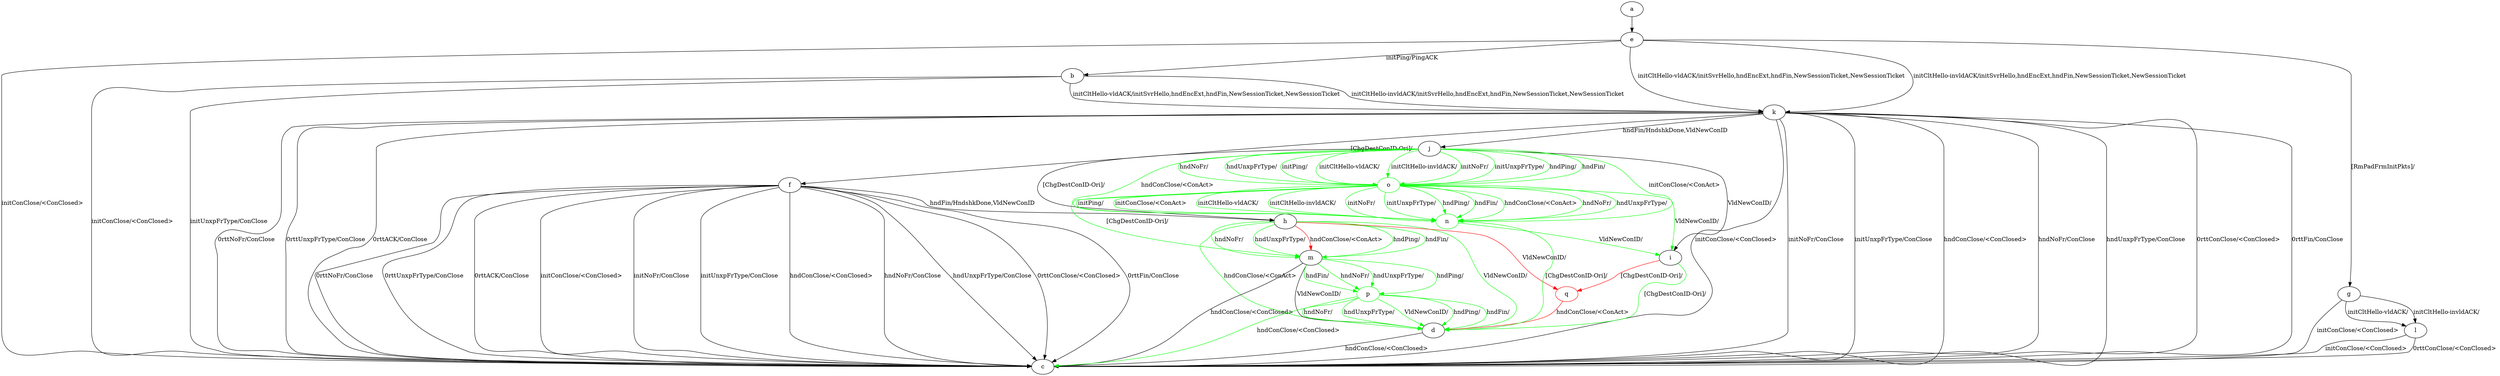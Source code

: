 digraph "" {
	a -> e	[key=0];
	b -> c	[key=0,
		label="initConClose/<ConClosed> "];
	b -> c	[key=1,
		label="initUnxpFrType/ConClose "];
	b -> k	[key=0,
		label="initCltHello-vldACK/initSvrHello,hndEncExt,hndFin,NewSessionTicket,NewSessionTicket "];
	b -> k	[key=1,
		label="initCltHello-invldACK/initSvrHello,hndEncExt,hndFin,NewSessionTicket,NewSessionTicket "];
	d -> c	[key=0,
		label="hndConClose/<ConClosed> "];
	e -> b	[key=0,
		label="initPing/PingACK "];
	e -> c	[key=0,
		label="initConClose/<ConClosed> "];
	e -> g	[key=0,
		label="[RmPadFrmInitPkts]/ "];
	e -> k	[key=0,
		label="initCltHello-vldACK/initSvrHello,hndEncExt,hndFin,NewSessionTicket,NewSessionTicket "];
	e -> k	[key=1,
		label="initCltHello-invldACK/initSvrHello,hndEncExt,hndFin,NewSessionTicket,NewSessionTicket "];
	f -> c	[key=0,
		label="initConClose/<ConClosed> "];
	f -> c	[key=1,
		label="initNoFr/ConClose "];
	f -> c	[key=2,
		label="initUnxpFrType/ConClose "];
	f -> c	[key=3,
		label="hndConClose/<ConClosed> "];
	f -> c	[key=4,
		label="hndNoFr/ConClose "];
	f -> c	[key=5,
		label="hndUnxpFrType/ConClose "];
	f -> c	[key=6,
		label="0rttConClose/<ConClosed> "];
	f -> c	[key=7,
		label="0rttFin/ConClose "];
	f -> c	[key=8,
		label="0rttNoFr/ConClose "];
	f -> c	[key=9,
		label="0rttUnxpFrType/ConClose "];
	f -> c	[key=10,
		label="0rttACK/ConClose "];
	f -> h	[key=0,
		label="hndFin/HndshkDone,VldNewConID "];
	g -> c	[key=0,
		label="initConClose/<ConClosed> "];
	g -> l	[key=0,
		label="initCltHello-vldACK/ "];
	g -> l	[key=1,
		label="initCltHello-invldACK/ "];
	h -> d	[key=0,
		color=green,
		label="hndConClose/<ConAct> "];
	h -> d	[key=1,
		color=green,
		label="VldNewConID/ "];
	h -> m	[key=0,
		color=green,
		label="hndPing/ "];
	h -> m	[key=1,
		color=green,
		label="hndFin/ "];
	h -> m	[key=2,
		color=green,
		label="hndNoFr/ "];
	h -> m	[key=3,
		color=green,
		label="hndUnxpFrType/ "];
	h -> m	[key=4,
		color=red,
		label="hndConClose/<ConAct> "];
	q	[color=red];
	h -> q	[key=0,
		color=red,
		label="VldNewConID/ "];
	i -> d	[key=0,
		color=green,
		label="[ChgDestConID-Ori]/ "];
	i -> q	[key=0,
		color=red,
		label="[ChgDestConID-Ori]/ "];
	j -> h	[key=0,
		label="[ChgDestConID-Ori]/ "];
	j -> i	[key=0,
		label="VldNewConID/ "];
	n	[color=green];
	j -> n	[key=0,
		color=green,
		label="initConClose/<ConAct> "];
	j -> n	[key=1,
		color=green,
		label="hndConClose/<ConAct> "];
	o	[color=green];
	j -> o	[key=0,
		color=green,
		label="initPing/ "];
	j -> o	[key=1,
		color=green,
		label="initCltHello-vldACK/ "];
	j -> o	[key=2,
		color=green,
		label="initCltHello-invldACK/ "];
	j -> o	[key=3,
		color=green,
		label="initNoFr/ "];
	j -> o	[key=4,
		color=green,
		label="initUnxpFrType/ "];
	j -> o	[key=5,
		color=green,
		label="hndPing/ "];
	j -> o	[key=6,
		color=green,
		label="hndFin/ "];
	j -> o	[key=7,
		color=green,
		label="hndNoFr/ "];
	j -> o	[key=8,
		color=green,
		label="hndUnxpFrType/ "];
	k -> c	[key=0,
		label="initConClose/<ConClosed> "];
	k -> c	[key=1,
		label="initNoFr/ConClose "];
	k -> c	[key=2,
		label="initUnxpFrType/ConClose "];
	k -> c	[key=3,
		label="hndConClose/<ConClosed> "];
	k -> c	[key=4,
		label="hndNoFr/ConClose "];
	k -> c	[key=5,
		label="hndUnxpFrType/ConClose "];
	k -> c	[key=6,
		label="0rttConClose/<ConClosed> "];
	k -> c	[key=7,
		label="0rttFin/ConClose "];
	k -> c	[key=8,
		label="0rttNoFr/ConClose "];
	k -> c	[key=9,
		label="0rttUnxpFrType/ConClose "];
	k -> c	[key=10,
		label="0rttACK/ConClose "];
	k -> f	[key=0,
		label="[ChgDestConID-Ori]/ "];
	k -> j	[key=0,
		label="hndFin/HndshkDone,VldNewConID "];
	l -> c	[key=0,
		label="initConClose/<ConClosed> "];
	l -> c	[key=1,
		label="0rttConClose/<ConClosed> "];
	m -> c	[key=0,
		label="hndConClose/<ConClosed> "];
	m -> d	[key=0,
		label="VldNewConID/ "];
	p	[color=green];
	m -> p	[key=0,
		color=green,
		label="hndPing/ "];
	m -> p	[key=1,
		color=green,
		label="hndFin/ "];
	m -> p	[key=2,
		color=green,
		label="hndNoFr/ "];
	m -> p	[key=3,
		color=green,
		label="hndUnxpFrType/ "];
	n -> d	[key=0,
		color=green,
		label="[ChgDestConID-Ori]/ "];
	n -> i	[key=0,
		color=green,
		label="VldNewConID/ "];
	o -> i	[key=0,
		color=green,
		label="VldNewConID/ "];
	o -> m	[key=0,
		color=green,
		label="[ChgDestConID-Ori]/ "];
	o -> n	[key=0,
		color=green,
		label="initPing/ "];
	o -> n	[key=1,
		color=green,
		label="initConClose/<ConAct> "];
	o -> n	[key=2,
		color=green,
		label="initCltHello-vldACK/ "];
	o -> n	[key=3,
		color=green,
		label="initCltHello-invldACK/ "];
	o -> n	[key=4,
		color=green,
		label="initNoFr/ "];
	o -> n	[key=5,
		color=green,
		label="initUnxpFrType/ "];
	o -> n	[key=6,
		color=green,
		label="hndPing/ "];
	o -> n	[key=7,
		color=green,
		label="hndFin/ "];
	o -> n	[key=8,
		color=green,
		label="hndConClose/<ConAct> "];
	o -> n	[key=9,
		color=green,
		label="hndNoFr/ "];
	o -> n	[key=10,
		color=green,
		label="hndUnxpFrType/ "];
	p -> c	[key=0,
		color=green,
		label="hndConClose/<ConClosed> "];
	p -> d	[key=0,
		color=green,
		label="hndPing/ "];
	p -> d	[key=1,
		color=green,
		label="hndFin/ "];
	p -> d	[key=2,
		color=green,
		label="hndNoFr/ "];
	p -> d	[key=3,
		color=green,
		label="hndUnxpFrType/ "];
	p -> d	[key=4,
		color=green,
		label="VldNewConID/ "];
	q -> d	[key=0,
		color=red,
		label="hndConClose/<ConAct> "];
}
